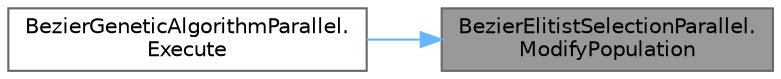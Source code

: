 digraph "BezierElitistSelectionParallel.ModifyPopulation"
{
 // LATEX_PDF_SIZE
  bgcolor="transparent";
  edge [fontname=Helvetica,fontsize=10,labelfontname=Helvetica,labelfontsize=10];
  node [fontname=Helvetica,fontsize=10,shape=box,height=0.2,width=0.4];
  rankdir="RL";
  Node1 [id="Node000001",label="BezierElitistSelectionParallel.\lModifyPopulation",height=0.2,width=0.4,color="gray40", fillcolor="grey60", style="filled", fontcolor="black",tooltip="Perform Elitist selection on population."];
  Node1 -> Node2 [id="edge1_Node000001_Node000002",dir="back",color="steelblue1",style="solid",tooltip=" "];
  Node2 [id="Node000002",label="BezierGeneticAlgorithmParallel.\lExecute",height=0.2,width=0.4,color="grey40", fillcolor="white", style="filled",URL="$struct_bezier_genetic_algorithm_parallel.html#a6e5cc31abc2869992311af3c075672e5",tooltip="Main method that executes the GA."];
}
